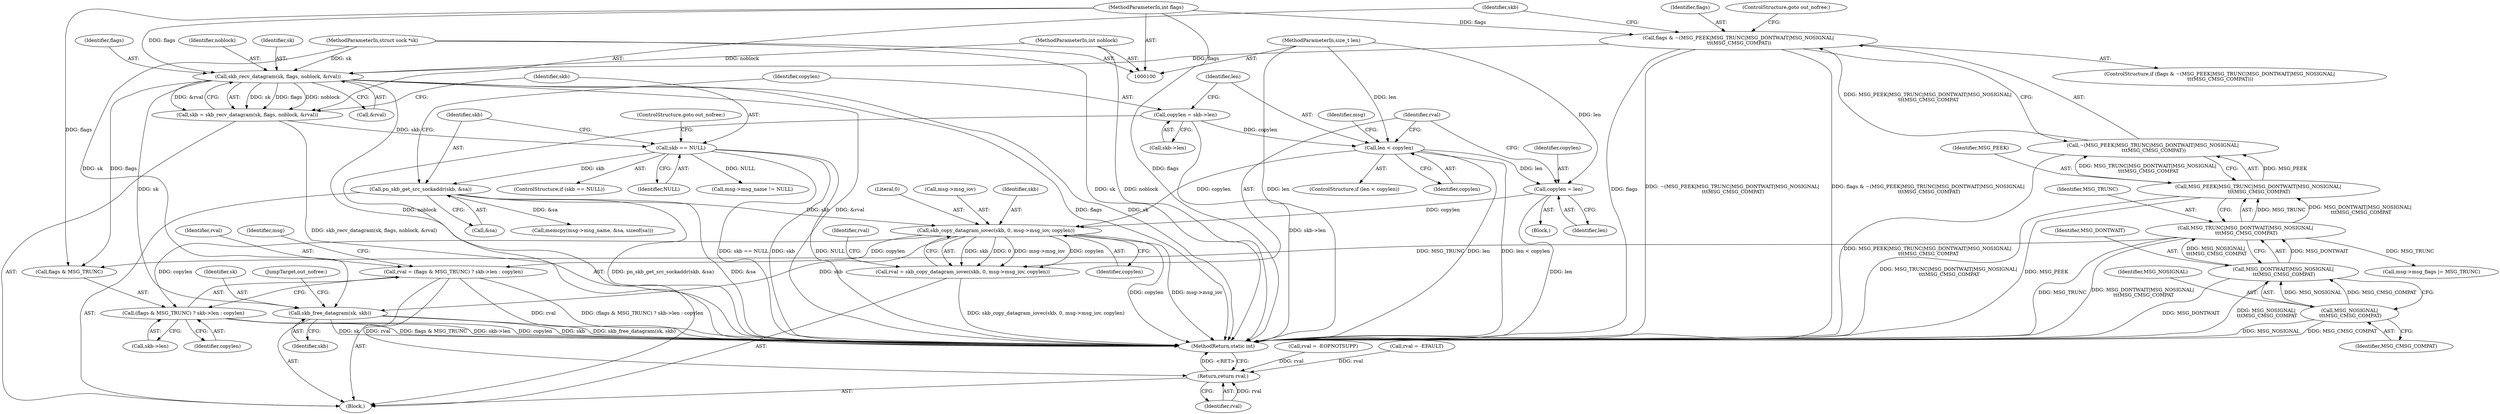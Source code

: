 digraph "0_linux_bceaa90240b6019ed73b49965eac7d167610be69_6@API" {
"1000171" [label="(Call,skb_copy_datagram_iovec(skb, 0, msg->msg_iov, copylen))"];
"1000147" [label="(Call,pn_skb_get_src_sockaddr(skb, &sa))"];
"1000143" [label="(Call,skb == NULL)"];
"1000134" [label="(Call,skb = skb_recv_datagram(sk, flags, noblock, &rval))"];
"1000136" [label="(Call,skb_recv_datagram(sk, flags, noblock, &rval))"];
"1000102" [label="(MethodParameterIn,struct sock *sk)"];
"1000121" [label="(Call,flags & ~(MSG_PEEK|MSG_TRUNC|MSG_DONTWAIT|MSG_NOSIGNAL|\n \t\t\tMSG_CMSG_COMPAT))"];
"1000106" [label="(MethodParameterIn,int flags)"];
"1000123" [label="(Call,~(MSG_PEEK|MSG_TRUNC|MSG_DONTWAIT|MSG_NOSIGNAL|\n \t\t\tMSG_CMSG_COMPAT))"];
"1000124" [label="(Call,MSG_PEEK|MSG_TRUNC|MSG_DONTWAIT|MSG_NOSIGNAL|\n \t\t\tMSG_CMSG_COMPAT)"];
"1000126" [label="(Call,MSG_TRUNC|MSG_DONTWAIT|MSG_NOSIGNAL|\n \t\t\tMSG_CMSG_COMPAT)"];
"1000128" [label="(Call,MSG_DONTWAIT|MSG_NOSIGNAL|\n \t\t\tMSG_CMSG_COMPAT)"];
"1000130" [label="(Call,MSG_NOSIGNAL|\n \t\t\tMSG_CMSG_COMPAT)"];
"1000105" [label="(MethodParameterIn,int noblock)"];
"1000157" [label="(Call,len < copylen)"];
"1000104" [label="(MethodParameterIn,size_t len)"];
"1000151" [label="(Call,copylen = skb->len)"];
"1000166" [label="(Call,copylen = len)"];
"1000169" [label="(Call,rval = skb_copy_datagram_iovec(skb, 0, msg->msg_iov, copylen))"];
"1000186" [label="(Call,rval = (flags & MSG_TRUNC) ? skb->len : copylen)"];
"1000221" [label="(Return,return rval;)"];
"1000188" [label="(Call,(flags & MSG_TRUNC) ? skb->len : copylen)"];
"1000217" [label="(Call,skb_free_datagram(sk, skb))"];
"1000166" [label="(Call,copylen = len)"];
"1000217" [label="(Call,skb_free_datagram(sk, skb))"];
"1000135" [label="(Identifier,skb)"];
"1000160" [label="(Block,)"];
"1000157" [label="(Call,len < copylen)"];
"1000219" [label="(Identifier,skb)"];
"1000138" [label="(Identifier,flags)"];
"1000104" [label="(MethodParameterIn,size_t len)"];
"1000197" [label="(Call,msg->msg_name != NULL)"];
"1000128" [label="(Call,MSG_DONTWAIT|MSG_NOSIGNAL|\n \t\t\tMSG_CMSG_COMPAT)"];
"1000129" [label="(Identifier,MSG_DONTWAIT)"];
"1000156" [label="(ControlStructure,if (len < copylen))"];
"1000146" [label="(ControlStructure,goto out_nofree;)"];
"1000158" [label="(Identifier,len)"];
"1000163" [label="(Identifier,msg)"];
"1000187" [label="(Identifier,rval)"];
"1000161" [label="(Call,msg->msg_flags |= MSG_TRUNC)"];
"1000115" [label="(Call,rval = -EOPNOTSUPP)"];
"1000142" [label="(ControlStructure,if (skb == NULL))"];
"1000127" [label="(Identifier,MSG_TRUNC)"];
"1000132" [label="(Identifier,MSG_CMSG_COMPAT)"];
"1000122" [label="(Identifier,flags)"];
"1000177" [label="(Identifier,copylen)"];
"1000108" [label="(Block,)"];
"1000130" [label="(Call,MSG_NOSIGNAL|\n \t\t\tMSG_CMSG_COMPAT)"];
"1000199" [label="(Identifier,msg)"];
"1000169" [label="(Call,rval = skb_copy_datagram_iovec(skb, 0, msg->msg_iov, copylen))"];
"1000179" [label="(Identifier,rval)"];
"1000189" [label="(Call,flags & MSG_TRUNC)"];
"1000148" [label="(Identifier,skb)"];
"1000203" [label="(Call,memcpy(msg->msg_name, &sa, sizeof(sa)))"];
"1000136" [label="(Call,skb_recv_datagram(sk, flags, noblock, &rval))"];
"1000192" [label="(Call,skb->len)"];
"1000125" [label="(Identifier,MSG_PEEK)"];
"1000170" [label="(Identifier,rval)"];
"1000168" [label="(Identifier,len)"];
"1000143" [label="(Call,skb == NULL)"];
"1000140" [label="(Call,&rval)"];
"1000188" [label="(Call,(flags & MSG_TRUNC) ? skb->len : copylen)"];
"1000181" [label="(Call,rval = -EFAULT)"];
"1000167" [label="(Identifier,copylen)"];
"1000134" [label="(Call,skb = skb_recv_datagram(sk, flags, noblock, &rval))"];
"1000159" [label="(Identifier,copylen)"];
"1000131" [label="(Identifier,MSG_NOSIGNAL)"];
"1000174" [label="(Call,msg->msg_iov)"];
"1000149" [label="(Call,&sa)"];
"1000121" [label="(Call,flags & ~(MSG_PEEK|MSG_TRUNC|MSG_DONTWAIT|MSG_NOSIGNAL|\n \t\t\tMSG_CMSG_COMPAT))"];
"1000133" [label="(ControlStructure,goto out_nofree;)"];
"1000102" [label="(MethodParameterIn,struct sock *sk)"];
"1000172" [label="(Identifier,skb)"];
"1000222" [label="(Identifier,rval)"];
"1000195" [label="(Identifier,copylen)"];
"1000173" [label="(Literal,0)"];
"1000186" [label="(Call,rval = (flags & MSG_TRUNC) ? skb->len : copylen)"];
"1000220" [label="(JumpTarget,out_nofree:)"];
"1000153" [label="(Call,skb->len)"];
"1000147" [label="(Call,pn_skb_get_src_sockaddr(skb, &sa))"];
"1000151" [label="(Call,copylen = skb->len)"];
"1000145" [label="(Identifier,NULL)"];
"1000126" [label="(Call,MSG_TRUNC|MSG_DONTWAIT|MSG_NOSIGNAL|\n \t\t\tMSG_CMSG_COMPAT)"];
"1000218" [label="(Identifier,sk)"];
"1000223" [label="(MethodReturn,static int)"];
"1000105" [label="(MethodParameterIn,int noblock)"];
"1000152" [label="(Identifier,copylen)"];
"1000139" [label="(Identifier,noblock)"];
"1000120" [label="(ControlStructure,if (flags & ~(MSG_PEEK|MSG_TRUNC|MSG_DONTWAIT|MSG_NOSIGNAL|\n \t\t\tMSG_CMSG_COMPAT)))"];
"1000221" [label="(Return,return rval;)"];
"1000106" [label="(MethodParameterIn,int flags)"];
"1000144" [label="(Identifier,skb)"];
"1000137" [label="(Identifier,sk)"];
"1000171" [label="(Call,skb_copy_datagram_iovec(skb, 0, msg->msg_iov, copylen))"];
"1000123" [label="(Call,~(MSG_PEEK|MSG_TRUNC|MSG_DONTWAIT|MSG_NOSIGNAL|\n \t\t\tMSG_CMSG_COMPAT))"];
"1000124" [label="(Call,MSG_PEEK|MSG_TRUNC|MSG_DONTWAIT|MSG_NOSIGNAL|\n \t\t\tMSG_CMSG_COMPAT)"];
"1000171" -> "1000169"  [label="AST: "];
"1000171" -> "1000177"  [label="CFG: "];
"1000172" -> "1000171"  [label="AST: "];
"1000173" -> "1000171"  [label="AST: "];
"1000174" -> "1000171"  [label="AST: "];
"1000177" -> "1000171"  [label="AST: "];
"1000169" -> "1000171"  [label="CFG: "];
"1000171" -> "1000223"  [label="DDG: copylen"];
"1000171" -> "1000223"  [label="DDG: msg->msg_iov"];
"1000171" -> "1000169"  [label="DDG: skb"];
"1000171" -> "1000169"  [label="DDG: 0"];
"1000171" -> "1000169"  [label="DDG: msg->msg_iov"];
"1000171" -> "1000169"  [label="DDG: copylen"];
"1000147" -> "1000171"  [label="DDG: skb"];
"1000157" -> "1000171"  [label="DDG: copylen"];
"1000166" -> "1000171"  [label="DDG: copylen"];
"1000171" -> "1000186"  [label="DDG: copylen"];
"1000171" -> "1000188"  [label="DDG: copylen"];
"1000171" -> "1000217"  [label="DDG: skb"];
"1000147" -> "1000108"  [label="AST: "];
"1000147" -> "1000149"  [label="CFG: "];
"1000148" -> "1000147"  [label="AST: "];
"1000149" -> "1000147"  [label="AST: "];
"1000152" -> "1000147"  [label="CFG: "];
"1000147" -> "1000223"  [label="DDG: &sa"];
"1000147" -> "1000223"  [label="DDG: pn_skb_get_src_sockaddr(skb, &sa)"];
"1000143" -> "1000147"  [label="DDG: skb"];
"1000147" -> "1000203"  [label="DDG: &sa"];
"1000143" -> "1000142"  [label="AST: "];
"1000143" -> "1000145"  [label="CFG: "];
"1000144" -> "1000143"  [label="AST: "];
"1000145" -> "1000143"  [label="AST: "];
"1000146" -> "1000143"  [label="CFG: "];
"1000148" -> "1000143"  [label="CFG: "];
"1000143" -> "1000223"  [label="DDG: skb"];
"1000143" -> "1000223"  [label="DDG: skb == NULL"];
"1000143" -> "1000223"  [label="DDG: NULL"];
"1000134" -> "1000143"  [label="DDG: skb"];
"1000143" -> "1000197"  [label="DDG: NULL"];
"1000134" -> "1000108"  [label="AST: "];
"1000134" -> "1000136"  [label="CFG: "];
"1000135" -> "1000134"  [label="AST: "];
"1000136" -> "1000134"  [label="AST: "];
"1000144" -> "1000134"  [label="CFG: "];
"1000134" -> "1000223"  [label="DDG: skb_recv_datagram(sk, flags, noblock, &rval)"];
"1000136" -> "1000134"  [label="DDG: sk"];
"1000136" -> "1000134"  [label="DDG: flags"];
"1000136" -> "1000134"  [label="DDG: noblock"];
"1000136" -> "1000134"  [label="DDG: &rval"];
"1000136" -> "1000140"  [label="CFG: "];
"1000137" -> "1000136"  [label="AST: "];
"1000138" -> "1000136"  [label="AST: "];
"1000139" -> "1000136"  [label="AST: "];
"1000140" -> "1000136"  [label="AST: "];
"1000136" -> "1000223"  [label="DDG: noblock"];
"1000136" -> "1000223"  [label="DDG: &rval"];
"1000136" -> "1000223"  [label="DDG: flags"];
"1000136" -> "1000223"  [label="DDG: sk"];
"1000102" -> "1000136"  [label="DDG: sk"];
"1000121" -> "1000136"  [label="DDG: flags"];
"1000106" -> "1000136"  [label="DDG: flags"];
"1000105" -> "1000136"  [label="DDG: noblock"];
"1000136" -> "1000189"  [label="DDG: flags"];
"1000136" -> "1000217"  [label="DDG: sk"];
"1000102" -> "1000100"  [label="AST: "];
"1000102" -> "1000223"  [label="DDG: sk"];
"1000102" -> "1000217"  [label="DDG: sk"];
"1000121" -> "1000120"  [label="AST: "];
"1000121" -> "1000123"  [label="CFG: "];
"1000122" -> "1000121"  [label="AST: "];
"1000123" -> "1000121"  [label="AST: "];
"1000133" -> "1000121"  [label="CFG: "];
"1000135" -> "1000121"  [label="CFG: "];
"1000121" -> "1000223"  [label="DDG: ~(MSG_PEEK|MSG_TRUNC|MSG_DONTWAIT|MSG_NOSIGNAL|\n \t\t\tMSG_CMSG_COMPAT)"];
"1000121" -> "1000223"  [label="DDG: flags & ~(MSG_PEEK|MSG_TRUNC|MSG_DONTWAIT|MSG_NOSIGNAL|\n \t\t\tMSG_CMSG_COMPAT)"];
"1000121" -> "1000223"  [label="DDG: flags"];
"1000106" -> "1000121"  [label="DDG: flags"];
"1000123" -> "1000121"  [label="DDG: MSG_PEEK|MSG_TRUNC|MSG_DONTWAIT|MSG_NOSIGNAL|\n \t\t\tMSG_CMSG_COMPAT"];
"1000106" -> "1000100"  [label="AST: "];
"1000106" -> "1000223"  [label="DDG: flags"];
"1000106" -> "1000189"  [label="DDG: flags"];
"1000123" -> "1000124"  [label="CFG: "];
"1000124" -> "1000123"  [label="AST: "];
"1000123" -> "1000223"  [label="DDG: MSG_PEEK|MSG_TRUNC|MSG_DONTWAIT|MSG_NOSIGNAL|\n \t\t\tMSG_CMSG_COMPAT"];
"1000124" -> "1000123"  [label="DDG: MSG_PEEK"];
"1000124" -> "1000123"  [label="DDG: MSG_TRUNC|MSG_DONTWAIT|MSG_NOSIGNAL|\n \t\t\tMSG_CMSG_COMPAT"];
"1000124" -> "1000126"  [label="CFG: "];
"1000125" -> "1000124"  [label="AST: "];
"1000126" -> "1000124"  [label="AST: "];
"1000124" -> "1000223"  [label="DDG: MSG_TRUNC|MSG_DONTWAIT|MSG_NOSIGNAL|\n \t\t\tMSG_CMSG_COMPAT"];
"1000124" -> "1000223"  [label="DDG: MSG_PEEK"];
"1000126" -> "1000124"  [label="DDG: MSG_TRUNC"];
"1000126" -> "1000124"  [label="DDG: MSG_DONTWAIT|MSG_NOSIGNAL|\n \t\t\tMSG_CMSG_COMPAT"];
"1000126" -> "1000128"  [label="CFG: "];
"1000127" -> "1000126"  [label="AST: "];
"1000128" -> "1000126"  [label="AST: "];
"1000126" -> "1000223"  [label="DDG: MSG_TRUNC"];
"1000126" -> "1000223"  [label="DDG: MSG_DONTWAIT|MSG_NOSIGNAL|\n \t\t\tMSG_CMSG_COMPAT"];
"1000128" -> "1000126"  [label="DDG: MSG_DONTWAIT"];
"1000128" -> "1000126"  [label="DDG: MSG_NOSIGNAL|\n \t\t\tMSG_CMSG_COMPAT"];
"1000126" -> "1000161"  [label="DDG: MSG_TRUNC"];
"1000126" -> "1000189"  [label="DDG: MSG_TRUNC"];
"1000128" -> "1000130"  [label="CFG: "];
"1000129" -> "1000128"  [label="AST: "];
"1000130" -> "1000128"  [label="AST: "];
"1000128" -> "1000223"  [label="DDG: MSG_NOSIGNAL|\n \t\t\tMSG_CMSG_COMPAT"];
"1000128" -> "1000223"  [label="DDG: MSG_DONTWAIT"];
"1000130" -> "1000128"  [label="DDG: MSG_NOSIGNAL"];
"1000130" -> "1000128"  [label="DDG: MSG_CMSG_COMPAT"];
"1000130" -> "1000132"  [label="CFG: "];
"1000131" -> "1000130"  [label="AST: "];
"1000132" -> "1000130"  [label="AST: "];
"1000130" -> "1000223"  [label="DDG: MSG_CMSG_COMPAT"];
"1000130" -> "1000223"  [label="DDG: MSG_NOSIGNAL"];
"1000105" -> "1000100"  [label="AST: "];
"1000105" -> "1000223"  [label="DDG: noblock"];
"1000157" -> "1000156"  [label="AST: "];
"1000157" -> "1000159"  [label="CFG: "];
"1000158" -> "1000157"  [label="AST: "];
"1000159" -> "1000157"  [label="AST: "];
"1000163" -> "1000157"  [label="CFG: "];
"1000170" -> "1000157"  [label="CFG: "];
"1000157" -> "1000223"  [label="DDG: len < copylen"];
"1000157" -> "1000223"  [label="DDG: len"];
"1000104" -> "1000157"  [label="DDG: len"];
"1000151" -> "1000157"  [label="DDG: copylen"];
"1000157" -> "1000166"  [label="DDG: len"];
"1000104" -> "1000100"  [label="AST: "];
"1000104" -> "1000223"  [label="DDG: len"];
"1000104" -> "1000166"  [label="DDG: len"];
"1000151" -> "1000108"  [label="AST: "];
"1000151" -> "1000153"  [label="CFG: "];
"1000152" -> "1000151"  [label="AST: "];
"1000153" -> "1000151"  [label="AST: "];
"1000158" -> "1000151"  [label="CFG: "];
"1000151" -> "1000223"  [label="DDG: skb->len"];
"1000166" -> "1000160"  [label="AST: "];
"1000166" -> "1000168"  [label="CFG: "];
"1000167" -> "1000166"  [label="AST: "];
"1000168" -> "1000166"  [label="AST: "];
"1000170" -> "1000166"  [label="CFG: "];
"1000166" -> "1000223"  [label="DDG: len"];
"1000169" -> "1000108"  [label="AST: "];
"1000170" -> "1000169"  [label="AST: "];
"1000179" -> "1000169"  [label="CFG: "];
"1000169" -> "1000223"  [label="DDG: skb_copy_datagram_iovec(skb, 0, msg->msg_iov, copylen)"];
"1000186" -> "1000108"  [label="AST: "];
"1000186" -> "1000188"  [label="CFG: "];
"1000187" -> "1000186"  [label="AST: "];
"1000188" -> "1000186"  [label="AST: "];
"1000199" -> "1000186"  [label="CFG: "];
"1000186" -> "1000223"  [label="DDG: rval"];
"1000186" -> "1000223"  [label="DDG: (flags & MSG_TRUNC) ? skb->len : copylen"];
"1000186" -> "1000221"  [label="DDG: rval"];
"1000221" -> "1000108"  [label="AST: "];
"1000221" -> "1000222"  [label="CFG: "];
"1000222" -> "1000221"  [label="AST: "];
"1000223" -> "1000221"  [label="CFG: "];
"1000221" -> "1000223"  [label="DDG: <RET>"];
"1000222" -> "1000221"  [label="DDG: rval"];
"1000181" -> "1000221"  [label="DDG: rval"];
"1000115" -> "1000221"  [label="DDG: rval"];
"1000188" -> "1000192"  [label="CFG: "];
"1000188" -> "1000195"  [label="CFG: "];
"1000189" -> "1000188"  [label="AST: "];
"1000192" -> "1000188"  [label="AST: "];
"1000195" -> "1000188"  [label="AST: "];
"1000188" -> "1000223"  [label="DDG: flags & MSG_TRUNC"];
"1000188" -> "1000223"  [label="DDG: copylen"];
"1000188" -> "1000223"  [label="DDG: skb->len"];
"1000217" -> "1000108"  [label="AST: "];
"1000217" -> "1000219"  [label="CFG: "];
"1000218" -> "1000217"  [label="AST: "];
"1000219" -> "1000217"  [label="AST: "];
"1000220" -> "1000217"  [label="CFG: "];
"1000217" -> "1000223"  [label="DDG: skb"];
"1000217" -> "1000223"  [label="DDG: skb_free_datagram(sk, skb)"];
"1000217" -> "1000223"  [label="DDG: sk"];
}
